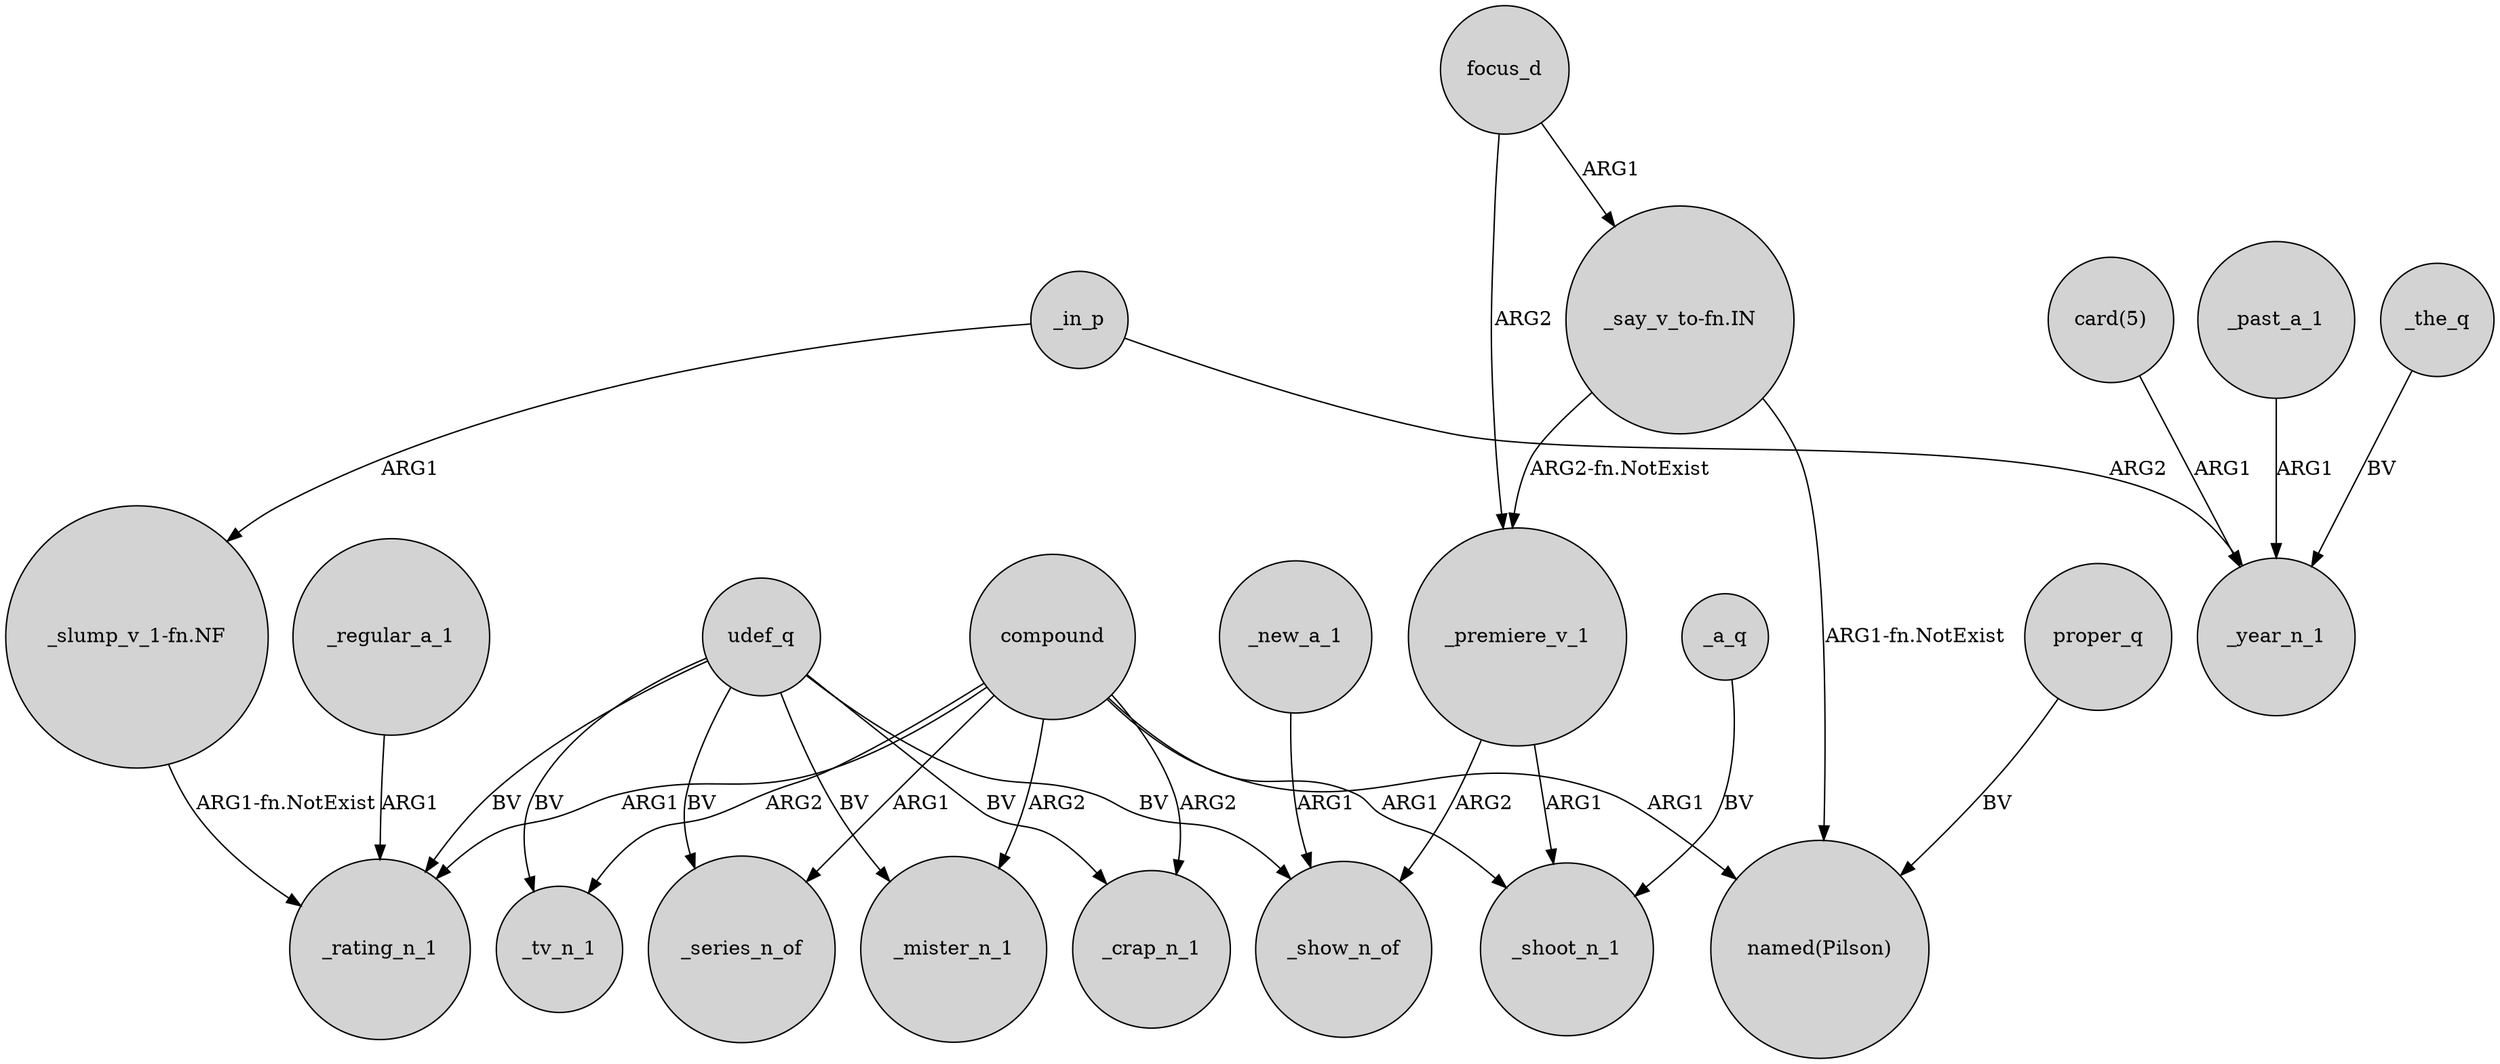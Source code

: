 digraph {
	node [shape=circle style=filled]
	_in_p -> "_slump_v_1-fn.NF" [label=ARG1]
	"_slump_v_1-fn.NF" -> _rating_n_1 [label="ARG1-fn.NotExist"]
	_in_p -> _year_n_1 [label=ARG2]
	compound -> _series_n_of [label=ARG1]
	"card(5)" -> _year_n_1 [label=ARG1]
	udef_q -> _rating_n_1 [label=BV]
	focus_d -> _premiere_v_1 [label=ARG2]
	_new_a_1 -> _show_n_of [label=ARG1]
	compound -> _crap_n_1 [label=ARG2]
	udef_q -> _show_n_of [label=BV]
	compound -> _tv_n_1 [label=ARG2]
	udef_q -> _tv_n_1 [label=BV]
	compound -> _mister_n_1 [label=ARG2]
	_a_q -> _shoot_n_1 [label=BV]
	udef_q -> _mister_n_1 [label=BV]
	"_say_v_to-fn.IN" -> _premiere_v_1 [label="ARG2-fn.NotExist"]
	_past_a_1 -> _year_n_1 [label=ARG1]
	_premiere_v_1 -> _show_n_of [label=ARG2]
	compound -> _rating_n_1 [label=ARG1]
	udef_q -> _series_n_of [label=BV]
	compound -> "named(Pilson)" [label=ARG1]
	_premiere_v_1 -> _shoot_n_1 [label=ARG1]
	_regular_a_1 -> _rating_n_1 [label=ARG1]
	_the_q -> _year_n_1 [label=BV]
	proper_q -> "named(Pilson)" [label=BV]
	compound -> _shoot_n_1 [label=ARG1]
	udef_q -> _crap_n_1 [label=BV]
	"_say_v_to-fn.IN" -> "named(Pilson)" [label="ARG1-fn.NotExist"]
	focus_d -> "_say_v_to-fn.IN" [label=ARG1]
}
